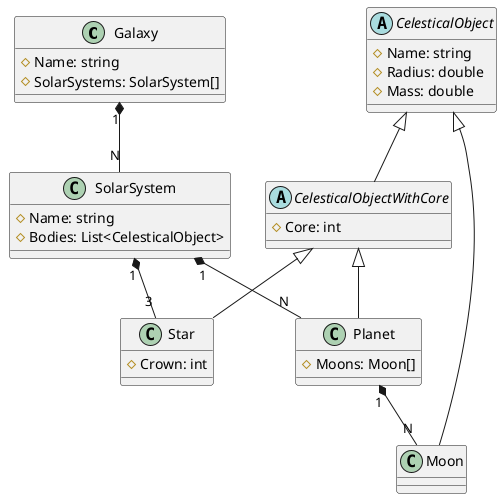 @startuml
class Galaxy {
#Name: string
#SolarSystems: SolarSystem[]
}

class SolarSystem {
#Name: string
#Bodies: List<CelesticalObject>
}

abstract class CelesticalObject {
#Name: string
#Radius: double
#Mass: double
}

abstract class CelesticalObjectWithCore extends CelesticalObject {
#Core: int
}

class Star extends CelesticalObjectWithCore {
#Crown: int
}

class Planet extends CelesticalObjectWithCore {
#Moons: Moon[]
}

class Moon extends CelesticalObject {
}

Planet "1" *-- "N" Moon
SolarSystem "1" *-- "N" Planet
SolarSystem "1" *-- "3" Star
Galaxy "1" *-- "N" SolarSystem
@enduml